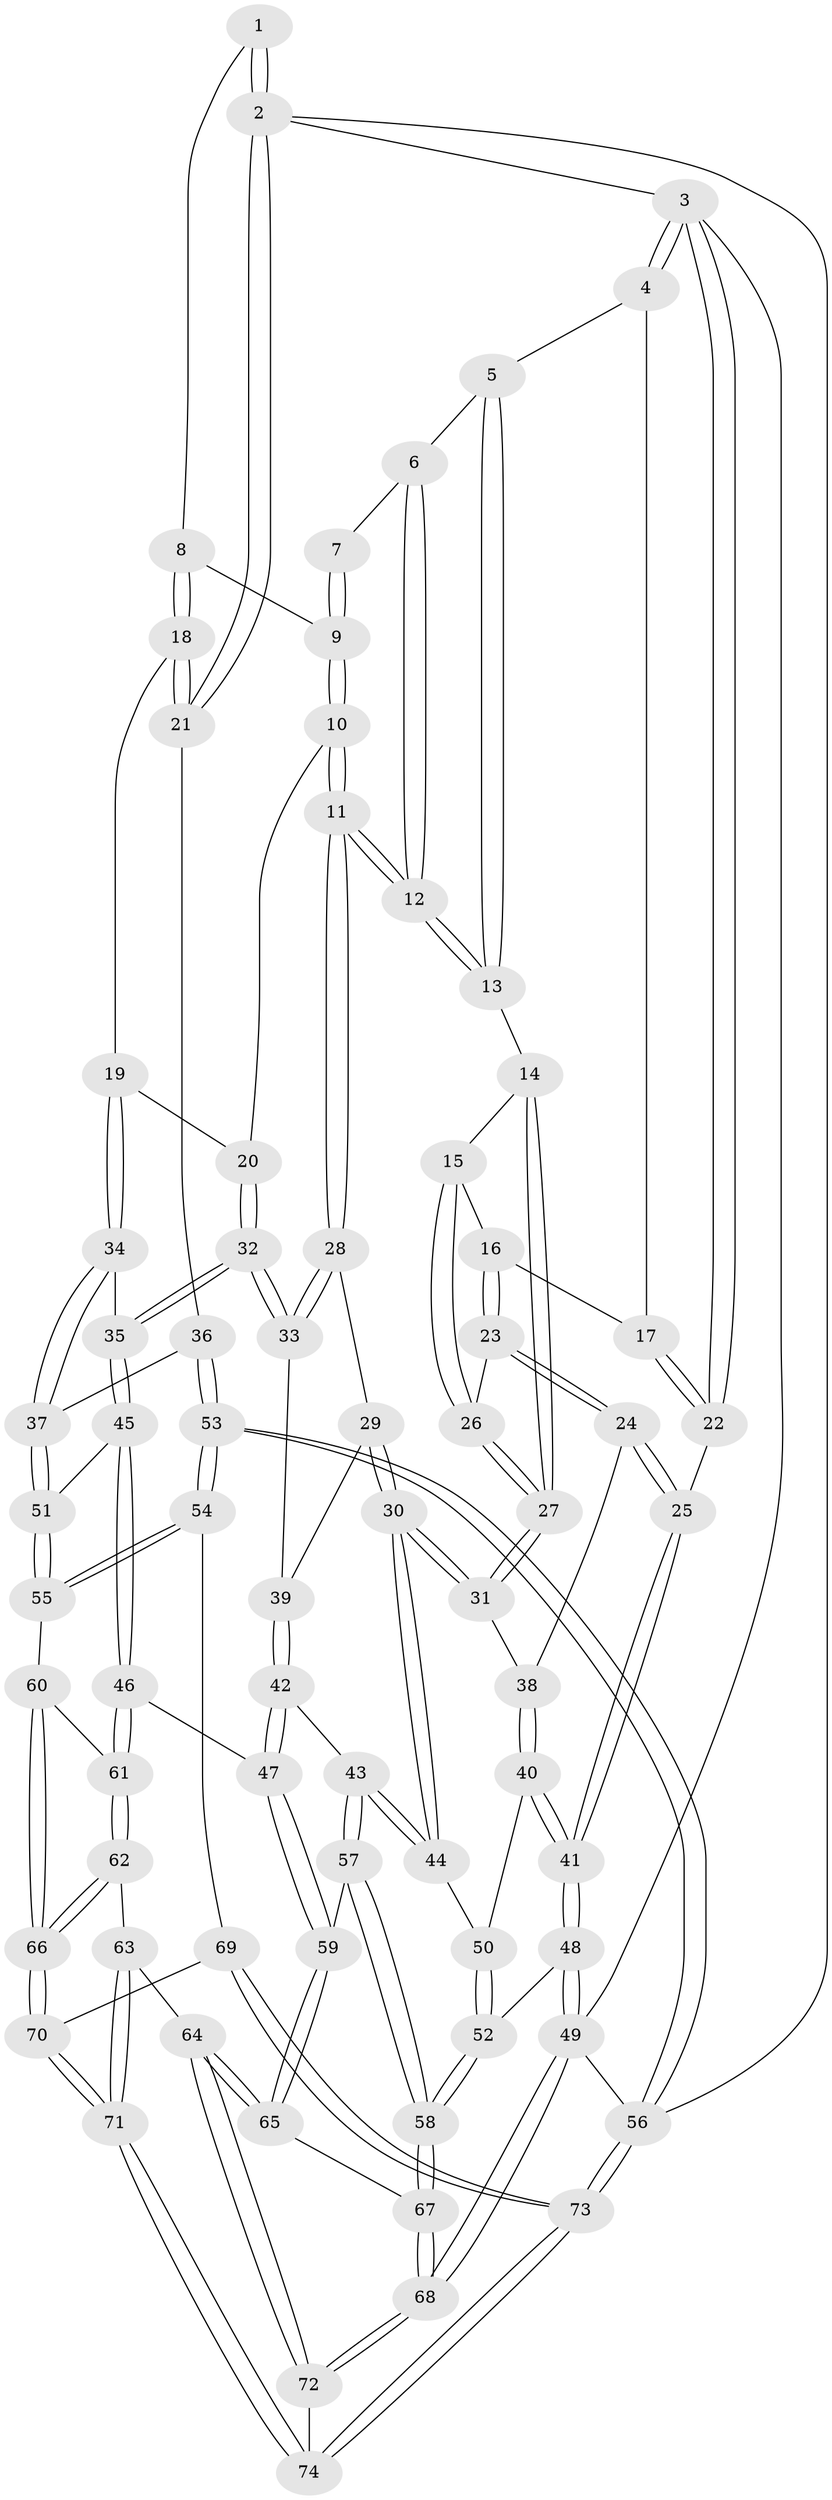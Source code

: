 // Generated by graph-tools (version 1.1) at 2025/16/03/09/25 04:16:47]
// undirected, 74 vertices, 182 edges
graph export_dot {
graph [start="1"]
  node [color=gray90,style=filled];
  1 [pos="+0.8525205784336837+0"];
  2 [pos="+1+0"];
  3 [pos="+0+0"];
  4 [pos="+0.42407344374101025+0"];
  5 [pos="+0.4460841302277157+0"];
  6 [pos="+0.6412517109612971+0"];
  7 [pos="+0.6727240219885696+0"];
  8 [pos="+0.8774882914499141+0.07408496881998844"];
  9 [pos="+0.7579071045362034+0.020064899464242718"];
  10 [pos="+0.7231576525439157+0.20751729237781485"];
  11 [pos="+0.6132823661494928+0.21281374074208365"];
  12 [pos="+0.602268275842326+0.20349149274650866"];
  13 [pos="+0.47290749599641624+0.16921119940814738"];
  14 [pos="+0.47068769201512567+0.1701683213614756"];
  15 [pos="+0.3595549065696928+0.14948566377424619"];
  16 [pos="+0.3162575859628224+0.10682267270520825"];
  17 [pos="+0.31339920155038564+0.08642030251963782"];
  18 [pos="+1+0.19922333420934146"];
  19 [pos="+0.8406543775071186+0.24798520456451692"];
  20 [pos="+0.7415573741613182+0.21592208842564956"];
  21 [pos="+1+0.1973528734337322"];
  22 [pos="+0+0"];
  23 [pos="+0.05879482579850771+0.21953888952486394"];
  24 [pos="+0.009540108041199785+0.22352423805259036"];
  25 [pos="+0+0.203242644836354"];
  26 [pos="+0.27939556077306144+0.24756327197477465"];
  27 [pos="+0.3748165348827238+0.3480593381148531"];
  28 [pos="+0.6028889349717234+0.2620104833461947"];
  29 [pos="+0.5164014274234658+0.39158227417234304"];
  30 [pos="+0.4122241699403974+0.4475123819430923"];
  31 [pos="+0.37863765941243105+0.40318167599690713"];
  32 [pos="+0.6901386828646551+0.44362071363882527"];
  33 [pos="+0.6872508611085273+0.4426588164512814"];
  34 [pos="+0.8026890194930604+0.42934448208402076"];
  35 [pos="+0.7435620076128774+0.4722756374328232"];
  36 [pos="+1+0.4224134893426542"];
  37 [pos="+0.9510313444508259+0.4884506628528541"];
  38 [pos="+0.22284352036199034+0.39691258867488916"];
  39 [pos="+0.640586003492121+0.4520068576696406"];
  40 [pos="+0.19105310478529794+0.5130866874269607"];
  41 [pos="+0+0.5869610954896013"];
  42 [pos="+0.5083779924922921+0.6085012307814388"];
  43 [pos="+0.4383069758377021+0.574635509258261"];
  44 [pos="+0.41520137051468664+0.5416948488973642"];
  45 [pos="+0.7421776800803331+0.6356728820141737"];
  46 [pos="+0.6197653248872473+0.7047105137141497"];
  47 [pos="+0.6151741301951817+0.7043112231061632"];
  48 [pos="+0+0.6557068396883926"];
  49 [pos="+0+1"];
  50 [pos="+0.2942385288417166+0.5661345565126858"];
  51 [pos="+0.8499539368786375+0.6625927285604489"];
  52 [pos="+0.18351192068222819+0.6986323259622274"];
  53 [pos="+1+0.7772519725153731"];
  54 [pos="+0.9597527978915779+0.7626076091128805"];
  55 [pos="+0.9443928416902442+0.7552016526190598"];
  56 [pos="+1+1"];
  57 [pos="+0.32107542591489296+0.7810199325237076"];
  58 [pos="+0.29512835880076194+0.8011685615077623"];
  59 [pos="+0.5333103250470144+0.8018076996861866"];
  60 [pos="+0.7961062200241804+0.8372334974423464"];
  61 [pos="+0.635870100497165+0.7327678307250625"];
  62 [pos="+0.6705027563764324+0.8549191052200984"];
  63 [pos="+0.6490587975445112+0.9079834262857797"];
  64 [pos="+0.503411040943885+0.984577890568076"];
  65 [pos="+0.5085786075478965+0.8918506334557039"];
  66 [pos="+0.7717778245915874+0.9190419565715884"];
  67 [pos="+0.2944397847290971+0.8077239168767284"];
  68 [pos="+0.17736270750775499+1"];
  69 [pos="+0.8794708576334187+0.9330243896780727"];
  70 [pos="+0.7784451502619917+0.9384878402085548"];
  71 [pos="+0.7290284158532995+1"];
  72 [pos="+0.43078202870265303+1"];
  73 [pos="+1+1"];
  74 [pos="+0.6916167909846321+1"];
  1 -- 2;
  1 -- 2;
  1 -- 8;
  2 -- 3;
  2 -- 21;
  2 -- 21;
  2 -- 56;
  3 -- 4;
  3 -- 4;
  3 -- 22;
  3 -- 22;
  3 -- 49;
  4 -- 5;
  4 -- 17;
  5 -- 6;
  5 -- 13;
  5 -- 13;
  6 -- 7;
  6 -- 12;
  6 -- 12;
  7 -- 9;
  7 -- 9;
  8 -- 9;
  8 -- 18;
  8 -- 18;
  9 -- 10;
  9 -- 10;
  10 -- 11;
  10 -- 11;
  10 -- 20;
  11 -- 12;
  11 -- 12;
  11 -- 28;
  11 -- 28;
  12 -- 13;
  12 -- 13;
  13 -- 14;
  14 -- 15;
  14 -- 27;
  14 -- 27;
  15 -- 16;
  15 -- 26;
  15 -- 26;
  16 -- 17;
  16 -- 23;
  16 -- 23;
  17 -- 22;
  17 -- 22;
  18 -- 19;
  18 -- 21;
  18 -- 21;
  19 -- 20;
  19 -- 34;
  19 -- 34;
  20 -- 32;
  20 -- 32;
  21 -- 36;
  22 -- 25;
  23 -- 24;
  23 -- 24;
  23 -- 26;
  24 -- 25;
  24 -- 25;
  24 -- 38;
  25 -- 41;
  25 -- 41;
  26 -- 27;
  26 -- 27;
  27 -- 31;
  27 -- 31;
  28 -- 29;
  28 -- 33;
  28 -- 33;
  29 -- 30;
  29 -- 30;
  29 -- 39;
  30 -- 31;
  30 -- 31;
  30 -- 44;
  30 -- 44;
  31 -- 38;
  32 -- 33;
  32 -- 33;
  32 -- 35;
  32 -- 35;
  33 -- 39;
  34 -- 35;
  34 -- 37;
  34 -- 37;
  35 -- 45;
  35 -- 45;
  36 -- 37;
  36 -- 53;
  36 -- 53;
  37 -- 51;
  37 -- 51;
  38 -- 40;
  38 -- 40;
  39 -- 42;
  39 -- 42;
  40 -- 41;
  40 -- 41;
  40 -- 50;
  41 -- 48;
  41 -- 48;
  42 -- 43;
  42 -- 47;
  42 -- 47;
  43 -- 44;
  43 -- 44;
  43 -- 57;
  43 -- 57;
  44 -- 50;
  45 -- 46;
  45 -- 46;
  45 -- 51;
  46 -- 47;
  46 -- 61;
  46 -- 61;
  47 -- 59;
  47 -- 59;
  48 -- 49;
  48 -- 49;
  48 -- 52;
  49 -- 68;
  49 -- 68;
  49 -- 56;
  50 -- 52;
  50 -- 52;
  51 -- 55;
  51 -- 55;
  52 -- 58;
  52 -- 58;
  53 -- 54;
  53 -- 54;
  53 -- 56;
  53 -- 56;
  54 -- 55;
  54 -- 55;
  54 -- 69;
  55 -- 60;
  56 -- 73;
  56 -- 73;
  57 -- 58;
  57 -- 58;
  57 -- 59;
  58 -- 67;
  58 -- 67;
  59 -- 65;
  59 -- 65;
  60 -- 61;
  60 -- 66;
  60 -- 66;
  61 -- 62;
  61 -- 62;
  62 -- 63;
  62 -- 66;
  62 -- 66;
  63 -- 64;
  63 -- 71;
  63 -- 71;
  64 -- 65;
  64 -- 65;
  64 -- 72;
  64 -- 72;
  65 -- 67;
  66 -- 70;
  66 -- 70;
  67 -- 68;
  67 -- 68;
  68 -- 72;
  68 -- 72;
  69 -- 70;
  69 -- 73;
  69 -- 73;
  70 -- 71;
  70 -- 71;
  71 -- 74;
  71 -- 74;
  72 -- 74;
  73 -- 74;
  73 -- 74;
}
